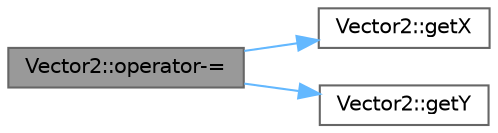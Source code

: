 digraph "Vector2::operator-="
{
 // LATEX_PDF_SIZE
  bgcolor="transparent";
  edge [fontname=Helvetica,fontsize=10,labelfontname=Helvetica,labelfontsize=10];
  node [fontname=Helvetica,fontsize=10,shape=box,height=0.2,width=0.4];
  rankdir="LR";
  Node1 [id="Node000001",label="Vector2::operator-=",height=0.2,width=0.4,color="gray40", fillcolor="grey60", style="filled", fontcolor="black",tooltip=" "];
  Node1 -> Node2 [id="edge1_Node000001_Node000002",color="steelblue1",style="solid",tooltip=" "];
  Node2 [id="Node000002",label="Vector2::getX",height=0.2,width=0.4,color="grey40", fillcolor="white", style="filled",URL="$class_vector2.html#a546fe5669a930a7aba105764711eb045",tooltip=" "];
  Node1 -> Node3 [id="edge2_Node000001_Node000003",color="steelblue1",style="solid",tooltip=" "];
  Node3 [id="Node000003",label="Vector2::getY",height=0.2,width=0.4,color="grey40", fillcolor="white", style="filled",URL="$class_vector2.html#ad5557e427cdee62e5700b3a7deaa1d8f",tooltip=" "];
}
